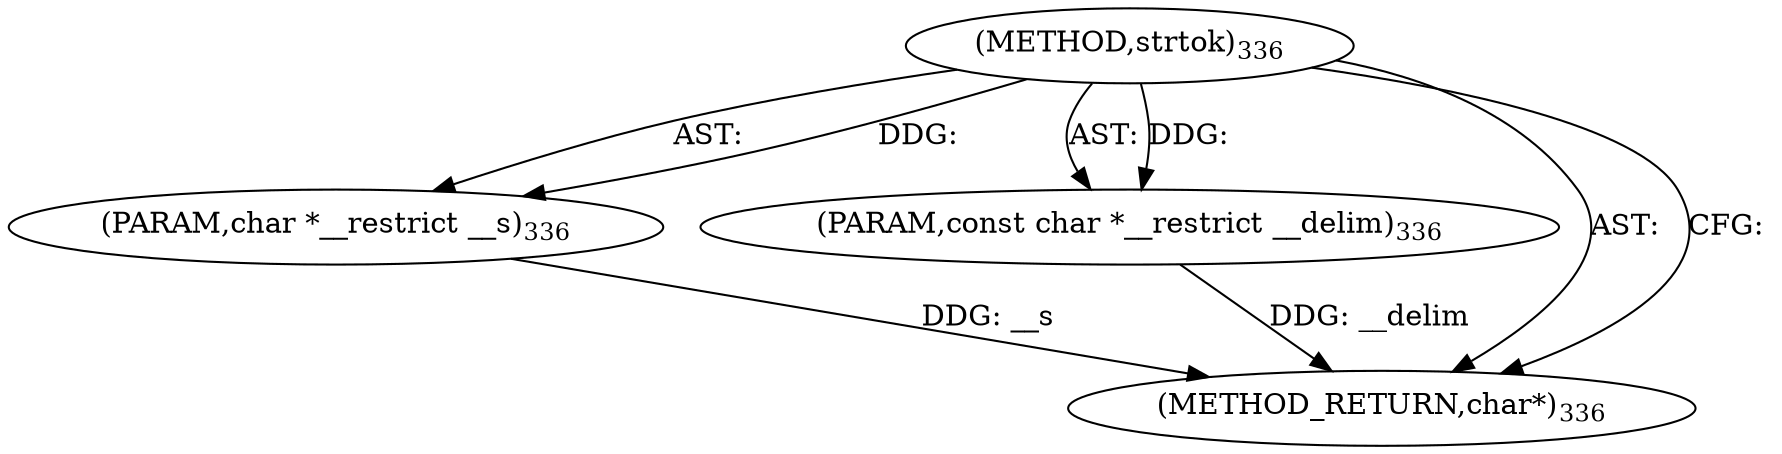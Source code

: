 digraph "strtok" {  
"98884" [label = <(METHOD,strtok)<SUB>336</SUB>> ]
"98885" [label = <(PARAM,char *__restrict __s)<SUB>336</SUB>> ]
"98886" [label = <(PARAM,const char *__restrict __delim)<SUB>336</SUB>> ]
"98887" [label = <(METHOD_RETURN,char*)<SUB>336</SUB>> ]
  "98884" -> "98885"  [ label = "AST: "] 
  "98884" -> "98886"  [ label = "AST: "] 
  "98884" -> "98887"  [ label = "AST: "] 
  "98884" -> "98887"  [ label = "CFG: "] 
  "98885" -> "98887"  [ label = "DDG: __s"] 
  "98886" -> "98887"  [ label = "DDG: __delim"] 
  "98884" -> "98885"  [ label = "DDG: "] 
  "98884" -> "98886"  [ label = "DDG: "] 
}
